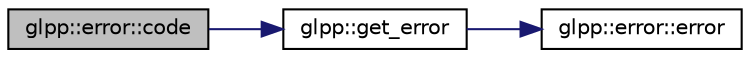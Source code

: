 digraph "glpp::error::code"
{
  edge [fontname="Helvetica",fontsize="10",labelfontname="Helvetica",labelfontsize="10"];
  node [fontname="Helvetica",fontsize="10",shape=record];
  rankdir="LR";
  Node4 [label="glpp::error::code",height=0.2,width=0.4,color="black", fillcolor="grey75", style="filled", fontcolor="black"];
  Node4 -> Node5 [color="midnightblue",fontsize="10",style="solid",fontname="Helvetica"];
  Node5 [label="glpp::get_error",height=0.2,width=0.4,color="black", fillcolor="white", style="filled",URL="$namespaceglpp.html#a40e9dba1fac476445cacac9d524fa623",tooltip="Check if OpenGL has raised an error. "];
  Node5 -> Node6 [color="midnightblue",fontsize="10",style="solid",fontname="Helvetica"];
  Node6 [label="glpp::error::error",height=0.2,width=0.4,color="black", fillcolor="white", style="filled",URL="$classglpp_1_1error.html#aca53147c703f90cced018e8592ef28ea"];
}
